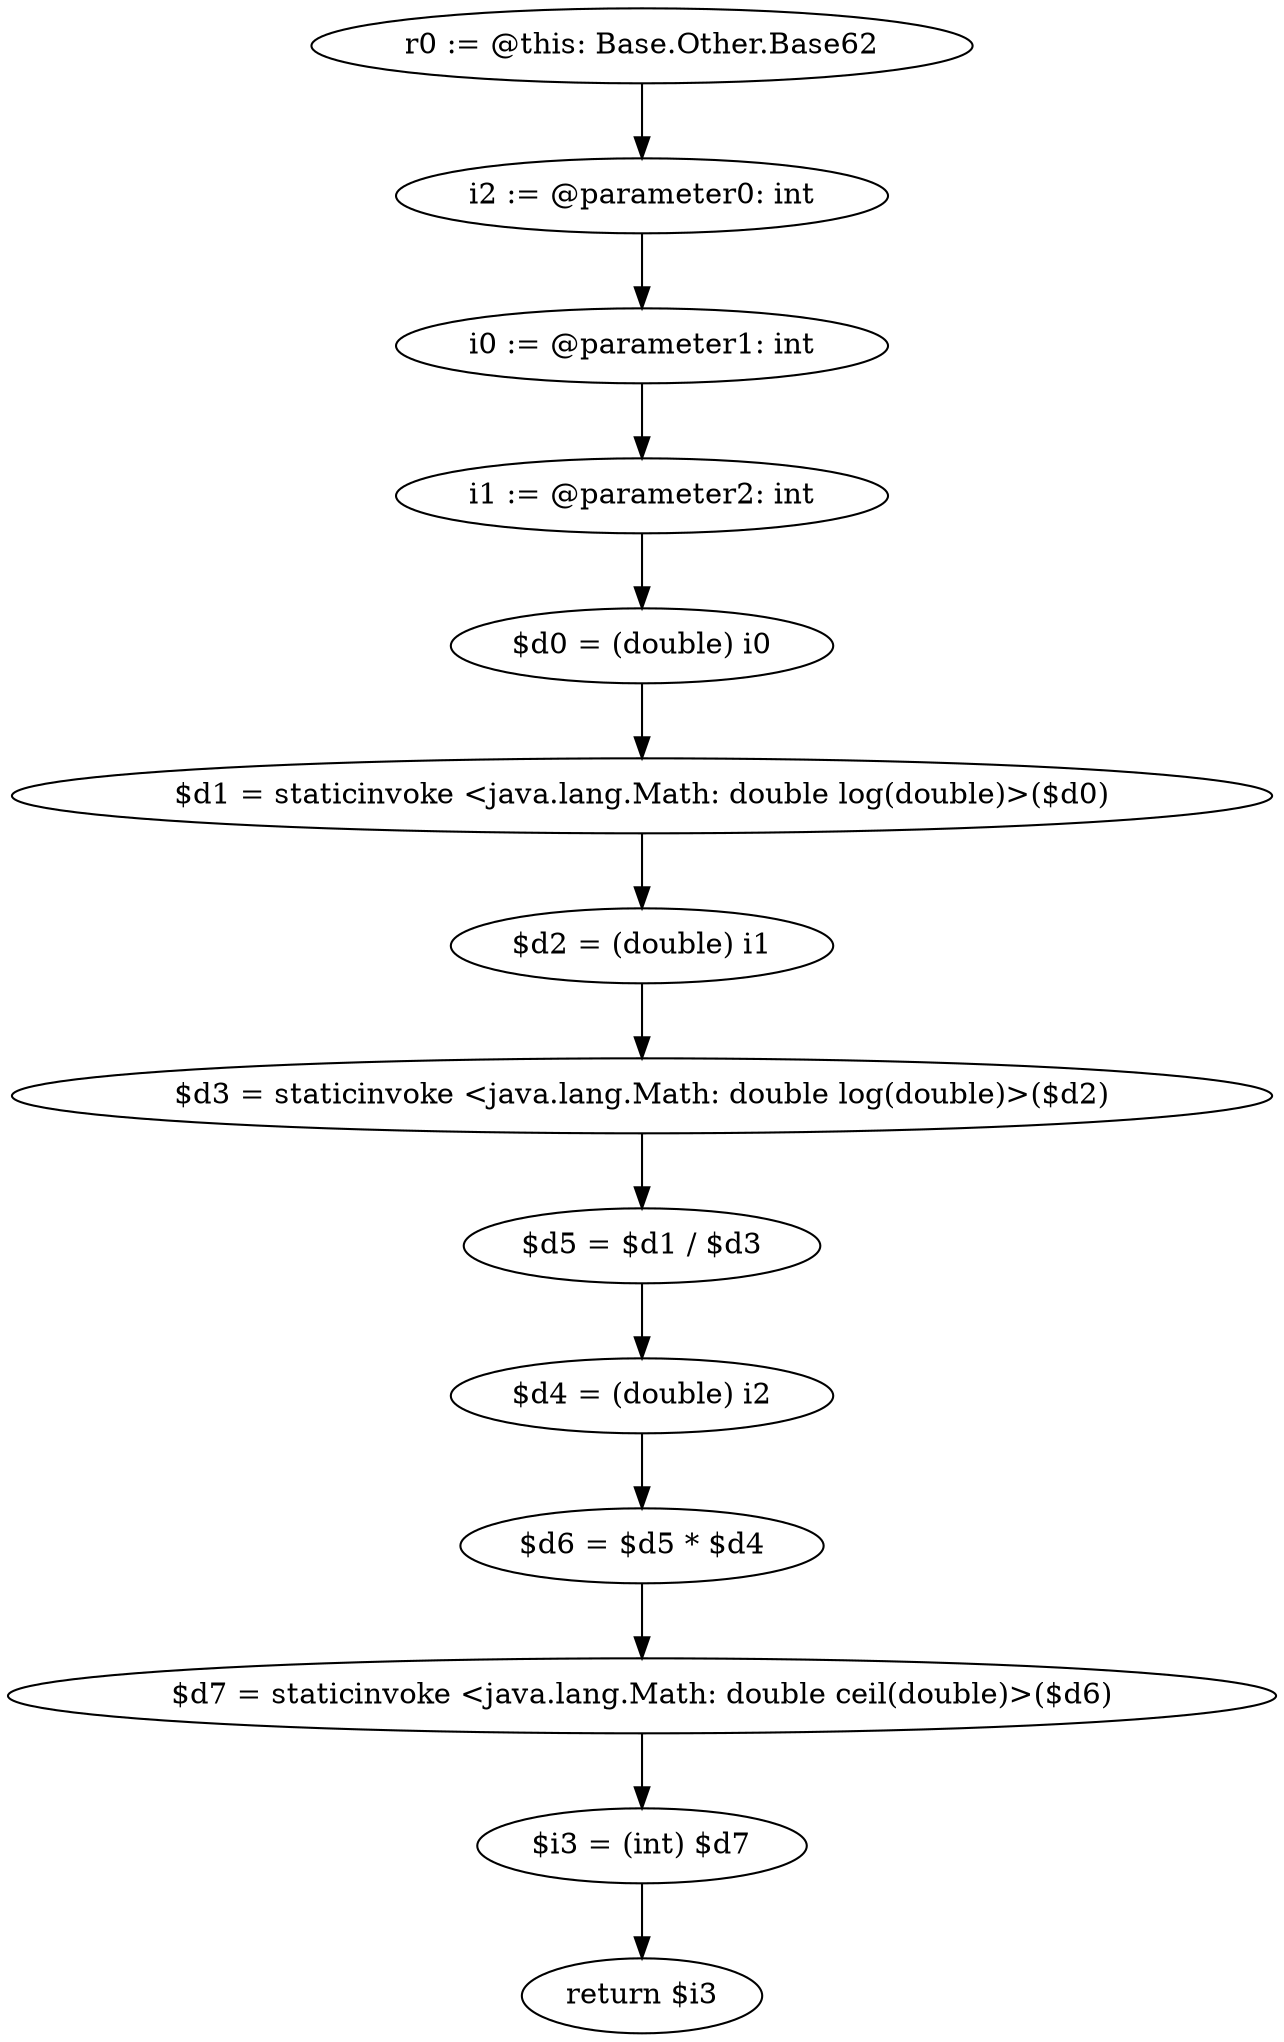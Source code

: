 digraph "unitGraph" {
    "r0 := @this: Base.Other.Base62"
    "i2 := @parameter0: int"
    "i0 := @parameter1: int"
    "i1 := @parameter2: int"
    "$d0 = (double) i0"
    "$d1 = staticinvoke <java.lang.Math: double log(double)>($d0)"
    "$d2 = (double) i1"
    "$d3 = staticinvoke <java.lang.Math: double log(double)>($d2)"
    "$d5 = $d1 / $d3"
    "$d4 = (double) i2"
    "$d6 = $d5 * $d4"
    "$d7 = staticinvoke <java.lang.Math: double ceil(double)>($d6)"
    "$i3 = (int) $d7"
    "return $i3"
    "r0 := @this: Base.Other.Base62"->"i2 := @parameter0: int";
    "i2 := @parameter0: int"->"i0 := @parameter1: int";
    "i0 := @parameter1: int"->"i1 := @parameter2: int";
    "i1 := @parameter2: int"->"$d0 = (double) i0";
    "$d0 = (double) i0"->"$d1 = staticinvoke <java.lang.Math: double log(double)>($d0)";
    "$d1 = staticinvoke <java.lang.Math: double log(double)>($d0)"->"$d2 = (double) i1";
    "$d2 = (double) i1"->"$d3 = staticinvoke <java.lang.Math: double log(double)>($d2)";
    "$d3 = staticinvoke <java.lang.Math: double log(double)>($d2)"->"$d5 = $d1 / $d3";
    "$d5 = $d1 / $d3"->"$d4 = (double) i2";
    "$d4 = (double) i2"->"$d6 = $d5 * $d4";
    "$d6 = $d5 * $d4"->"$d7 = staticinvoke <java.lang.Math: double ceil(double)>($d6)";
    "$d7 = staticinvoke <java.lang.Math: double ceil(double)>($d6)"->"$i3 = (int) $d7";
    "$i3 = (int) $d7"->"return $i3";
}
